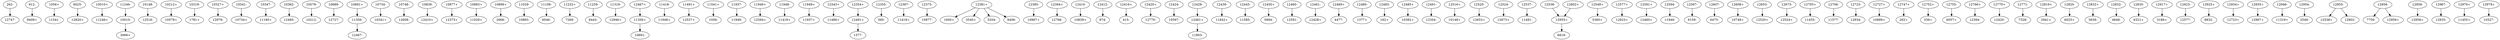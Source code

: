 digraph dist {
graph [k=96 s=1000 n=10]
"262-" -> "12747-" [d=-217 e=33.0 n=11]
"912-" -> "8409+" [d=-152 e=27.3 n=16]
"1056+" -> "11541-" [d=-171 e=25.1 n=19]
"6025-" -> "12820+" [d=-227 e=33.0 n=11]
"10010+" -> "11246+" [d=-2965 e=31.6 n=12]
"10010-" -> "3066+" [d=-318 e=33.0 n=11]
"10148-" -> "12516-" [d=-184 e=21.4 n=26]
"10212+" -> "10579+" [d=-144 e=25.8 n=18]
"10319-" -> "1781+" [d=-142 e=25.1 n=19]
"10327+" -> "12979-" [d=-221 e=33.0 n=11]
"10341-" -> "10734+" [d=-190 e=25.1 n=19]
"10347-" -> "11180+" [d=-175 e=26.5 n=17]
"10382-" -> "12485-" [d=-1062 e=34.6 n=10]
"10579-" -> "10212-" [d=-144 e=25.8 n=18]
"10689-" -> "12727-" [d=-268 e=34.6 n=10]
"10691+" -> "11356-" [d=-218 e=34.6 n=10]
"10734-" -> "10341+" [d=-190 e=25.1 n=19]
"10748-" -> "12608-" [d=-1736 e=30.3 n=13]
"10839-" -> "12410+" [d=-381 e=30.3 n=13]
"10877+" -> "12373+" [d=-177 e=21.0 n=27]
"10893+" -> "11029+" [d=-144 e=28.2 n=15]
"10899+" -> "2666-" [d=-154 e=23.9 n=21]
"11029-" -> "10893-" [d=-144 e=28.2 n=15]
"11106-" -> "6046-" [d=-165 e=27.3 n=16]
"11232+" -> "7269-" [d=-118 e=25.8 n=18]
"11246-" -> "10010-" [d=-2965 e=31.6 n=12]
"11259-" -> "8443-" [d=-260 e=30.3 n=13]
"11319-" -> "12946+" [d=-329 e=33.0 n=11]
"11356+" -> "10691-" [d=-218 e=34.6 n=10]
"11356-" -> "12467-" [d=-211 e=33.0 n=11]
"11418-" -> "11948+" [d=-1339 e=31.6 n=12]
"11491+" -> "12537+" [d=-1268 e=30.3 n=13]
"11541+" -> "1056-" [d=-171 e=25.1 n=19]
"11937-" -> "11949-" [d=-1195 e=33.0 n=11]
"11946+" -> "12594+" [d=-894 e=29.2 n=14]
"11948-" -> "11418+" [d=-1339 e=31.6 n=12]
"11949+" -> "11937+" [d=-1195 e=33.0 n=11]
"12343+" -> "11486+" [d=-132 e=29.2 n=14]
"12354+" -> "12491+" [d=-124 e=28.2 n=15]
"12355-" -> "560-" [d=-275 e=33.0 n=11]
"12367-" -> "11419+" [d=-173 e=29.2 n=14]
"12373-" -> "10877-" [d=-177 e=21.0 n=27]
"12381+" -> "1600+" [d=-511 e=31.6 n=12]
"12381+" -> "3540+" [d=-230 e=33.0 n=11]
"12381+" -> "5204-" [d=-225 e=34.6 n=10]
"12381+" -> "9406-" [d=-451 e=29.2 n=14]
"12385-" -> "10967+" [d=-174 e=27.3 n=16]
"12394+" -> "12766-" [d=-145 e=34.6 n=10]
"12410-" -> "10839+" [d=-381 e=30.3 n=13]
"12412-" -> "874-" [d=-196 e=30.3 n=13]
"12416+" -> "415-" [d=-216 e=30.3 n=13]
"12420+" -> "12770-" [d=-146 e=33.0 n=11]
"12424-" -> "10597-" [d=-175 e=33.0 n=11]
"12428-" -> "12461+" [d=-210 e=33.0 n=11]
"12439-" -> "11642+" [d=-215 e=34.6 n=10]
"12445-" -> "11585-" [d=-162 e=31.6 n=12]
"12450+" -> "5894-" [d=-195 e=34.6 n=10]
"12460-" -> "12591-" [d=-181 e=34.6 n=10]
"12461+" -> "11803-" [d=-124 e=26.5 n=17]
"12461-" -> "12428+" [d=-210 e=33.0 n=11]
"12467+" -> "11356+" [d=-211 e=33.0 n=11]
"12469+" -> "4477-" [d=-239 e=33.0 n=11]
"12480-" -> "1377+" [d=-172 e=29.2 n=14]
"12483-" -> "162+" [d=-54 e=31.6 n=12]
"12485+" -> "10382+" [d=-1062 e=34.6 n=10]
"12491+" -> "1377-" [d=-188 e=34.6 n=10]
"12491-" -> "12354-" [d=-124 e=28.2 n=15]
"12516+" -> "10148+" [d=-184 e=21.4 n=26]
"12520-" -> "12653+" [d=-159 e=28.2 n=15]
"12524-" -> "12673+" [d=-202 e=31.6 n=12]
"12537-" -> "11491-" [d=-1268 e=30.3 n=13]
"12538-" -> "12955+" [d=-472 e=33.0 n=11]
"12548+" -> "5360+" [d=-240 e=31.6 n=12]
"12577+" -> "12923+" [d=-209 e=25.8 n=18]
"12591+" -> "12460+" [d=-181 e=34.6 n=10]
"12594-" -> "11946-" [d=-894 e=29.2 n=14]
"12597-" -> "9159-" [d=-143 e=29.2 n=14]
"12607-" -> "6475-" [d=-103 e=26.5 n=17]
"12608+" -> "10748+" [d=-1736 e=30.3 n=13]
"12653-" -> "12520+" [d=-159 e=28.2 n=15]
"12673-" -> "12524+" [d=-202 e=31.6 n=12]
"12705+" -> "11455-" [d=-115 e=34.6 n=10]
"12706-" -> "11577-" [d=-254 e=33.0 n=11]
"12723-" -> "12934-" [d=-184 e=34.6 n=10]
"12727+" -> "10689+" [d=-268 e=34.6 n=10]
"12747+" -> "262+" [d=-217 e=33.0 n=11]
"12752+" -> "339+" [d=-174 e=29.2 n=14]
"12755-" -> "6057+" [d=-221 e=34.6 n=10]
"12766+" -> "12394-" [d=-145 e=34.6 n=10]
"12770+" -> "12420-" [d=-146 e=33.0 n=11]
"12771-" -> "7328-" [d=-2931 e=31.6 n=12]
"12802+" -> "12955+" [d=-227 e=33.0 n=11]
"12819+" -> "2941+" [d=-195 e=33.0 n=11]
"12820-" -> "6025+" [d=-227 e=33.0 n=11]
"12832+" -> "5639-" [d=-296 e=28.2 n=15]
"12832-" -> "4848-" [d=-8317 e=31.6 n=12]
"12835-" -> "6321+" [d=-3134 e=30.3 n=13]
"12917+" -> "3186+" [d=-193 e=31.6 n=12]
"12923-" -> "12577-" [d=-209 e=25.8 n=18]
"12925+" -> "8832-" [d=-219 e=34.6 n=10]
"12934+" -> "12723+" [d=-184 e=34.6 n=10]
"12935+" -> "12967+" [d=-138 e=34.6 n=10]
"12946-" -> "11319+" [d=-329 e=33.0 n=11]
"12954-" -> "2549-" [d=-235 e=34.6 n=10]
"12955+" -> "6819-" [d=-3887 e=34.6 n=10]
"12955-" -> "12538+" [d=-472 e=33.0 n=11]
"12955-" -> "12802-" [d=-227 e=33.0 n=11]
"12958-" -> "7750-" [d=-195 e=31.6 n=12]
"12958-" -> "12959+" [d=-316 e=33.0 n=11]
"12959-" -> "12958+" [d=-316 e=33.0 n=11]
"12967-" -> "12935-" [d=-138 e=34.6 n=10]
"12970+" -> "11455+" [d=-270 e=31.6 n=12]
"12979+" -> "10327-" [d=-221 e=33.0 n=11]
}
